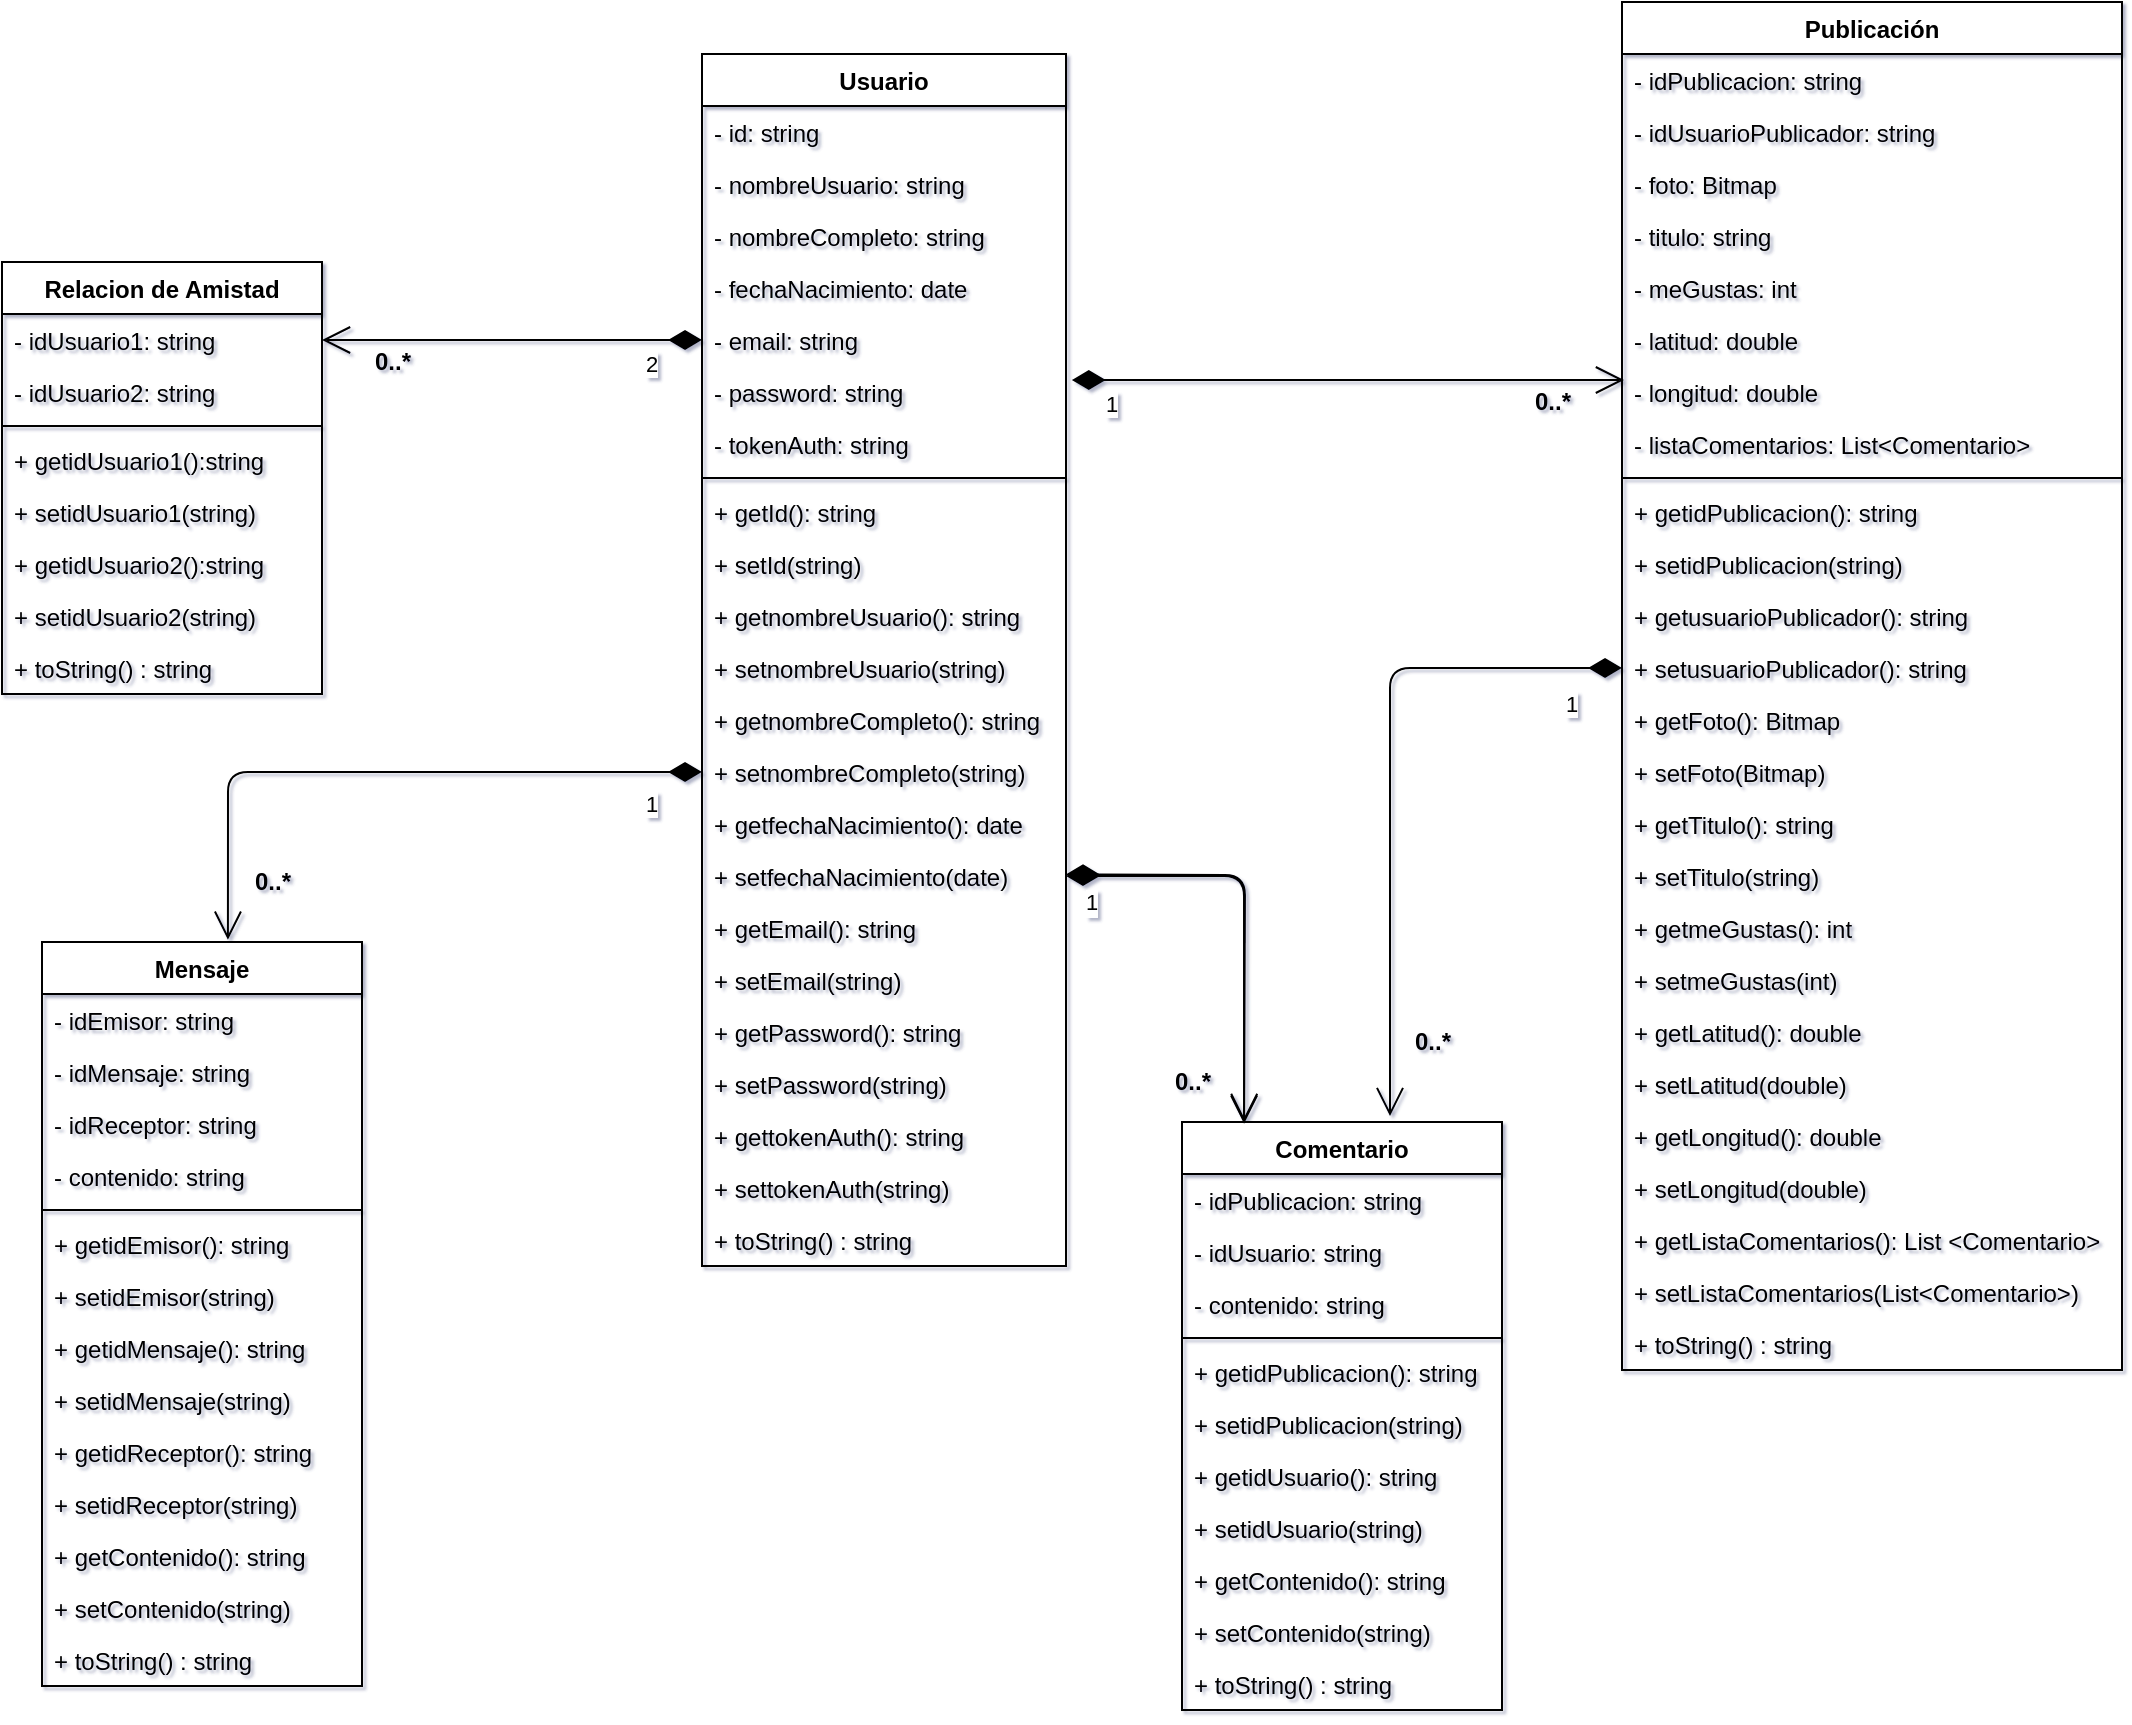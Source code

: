 <mxfile version="12.9.13" type="device"><diagram id="C5RBs43oDa-KdzZeNtuy" name="Page-1"><mxGraphModel dx="1086" dy="846" grid="0" gridSize="10" guides="1" tooltips="1" connect="1" arrows="1" fold="1" page="0" pageScale="1" pageWidth="827" pageHeight="1169" math="0" shadow="1"><root><mxCell id="WIyWlLk6GJQsqaUBKTNV-0"/><mxCell id="WIyWlLk6GJQsqaUBKTNV-1" parent="WIyWlLk6GJQsqaUBKTNV-0"/><mxCell id="tf_-PUfyWRVAul3p0Wug-18" value="Publicación" style="swimlane;fontStyle=1;align=center;verticalAlign=top;childLayout=stackLayout;horizontal=1;startSize=26;horizontalStack=0;resizeParent=1;resizeParentMax=0;resizeLast=0;collapsible=1;marginBottom=0;" parent="WIyWlLk6GJQsqaUBKTNV-1" vertex="1"><mxGeometry x="880" width="250" height="684" as="geometry"/></mxCell><mxCell id="tf_-PUfyWRVAul3p0Wug-19" value="- idPublicacion: string" style="text;strokeColor=none;fillColor=none;align=left;verticalAlign=top;spacingLeft=4;spacingRight=4;overflow=hidden;rotatable=0;points=[[0,0.5],[1,0.5]];portConstraint=eastwest;" parent="tf_-PUfyWRVAul3p0Wug-18" vertex="1"><mxGeometry y="26" width="250" height="26" as="geometry"/></mxCell><mxCell id="tf_-PUfyWRVAul3p0Wug-26" value="- idUsuarioPublicador: string" style="text;strokeColor=none;fillColor=none;align=left;verticalAlign=top;spacingLeft=4;spacingRight=4;overflow=hidden;rotatable=0;points=[[0,0.5],[1,0.5]];portConstraint=eastwest;" parent="tf_-PUfyWRVAul3p0Wug-18" vertex="1"><mxGeometry y="52" width="250" height="26" as="geometry"/></mxCell><mxCell id="tf_-PUfyWRVAul3p0Wug-22" value="- foto: Bitmap" style="text;strokeColor=none;fillColor=none;align=left;verticalAlign=top;spacingLeft=4;spacingRight=4;overflow=hidden;rotatable=0;points=[[0,0.5],[1,0.5]];portConstraint=eastwest;" parent="tf_-PUfyWRVAul3p0Wug-18" vertex="1"><mxGeometry y="78" width="250" height="26" as="geometry"/></mxCell><mxCell id="tf_-PUfyWRVAul3p0Wug-39" value="- titulo: string" style="text;strokeColor=none;fillColor=none;align=left;verticalAlign=top;spacingLeft=4;spacingRight=4;overflow=hidden;rotatable=0;points=[[0,0.5],[1,0.5]];portConstraint=eastwest;" parent="tf_-PUfyWRVAul3p0Wug-18" vertex="1"><mxGeometry y="104" width="250" height="26" as="geometry"/></mxCell><mxCell id="tf_-PUfyWRVAul3p0Wug-23" value="- meGustas: int" style="text;strokeColor=none;fillColor=none;align=left;verticalAlign=top;spacingLeft=4;spacingRight=4;overflow=hidden;rotatable=0;points=[[0,0.5],[1,0.5]];portConstraint=eastwest;" parent="tf_-PUfyWRVAul3p0Wug-18" vertex="1"><mxGeometry y="130" width="250" height="26" as="geometry"/></mxCell><mxCell id="tf_-PUfyWRVAul3p0Wug-24" value="- latitud: double" style="text;strokeColor=none;fillColor=none;align=left;verticalAlign=top;spacingLeft=4;spacingRight=4;overflow=hidden;rotatable=0;points=[[0,0.5],[1,0.5]];portConstraint=eastwest;" parent="tf_-PUfyWRVAul3p0Wug-18" vertex="1"><mxGeometry y="156" width="250" height="26" as="geometry"/></mxCell><mxCell id="tf_-PUfyWRVAul3p0Wug-25" value="- longitud: double" style="text;strokeColor=none;fillColor=none;align=left;verticalAlign=top;spacingLeft=4;spacingRight=4;overflow=hidden;rotatable=0;points=[[0,0.5],[1,0.5]];portConstraint=eastwest;" parent="tf_-PUfyWRVAul3p0Wug-18" vertex="1"><mxGeometry y="182" width="250" height="26" as="geometry"/></mxCell><mxCell id="tf_-PUfyWRVAul3p0Wug-42" value="- listaComentarios: List&lt;Comentario&gt;" style="text;strokeColor=none;fillColor=none;align=left;verticalAlign=top;spacingLeft=4;spacingRight=4;overflow=hidden;rotatable=0;points=[[0,0.5],[1,0.5]];portConstraint=eastwest;" parent="tf_-PUfyWRVAul3p0Wug-18" vertex="1"><mxGeometry y="208" width="250" height="26" as="geometry"/></mxCell><mxCell id="tf_-PUfyWRVAul3p0Wug-20" value="" style="line;strokeWidth=1;fillColor=none;align=left;verticalAlign=middle;spacingTop=-1;spacingLeft=3;spacingRight=3;rotatable=0;labelPosition=right;points=[];portConstraint=eastwest;" parent="tf_-PUfyWRVAul3p0Wug-18" vertex="1"><mxGeometry y="234" width="250" height="8" as="geometry"/></mxCell><mxCell id="tf_-PUfyWRVAul3p0Wug-21" value="+ getidPublicacion(): string" style="text;strokeColor=none;fillColor=none;align=left;verticalAlign=top;spacingLeft=4;spacingRight=4;overflow=hidden;rotatable=0;points=[[0,0.5],[1,0.5]];portConstraint=eastwest;" parent="tf_-PUfyWRVAul3p0Wug-18" vertex="1"><mxGeometry y="242" width="250" height="26" as="geometry"/></mxCell><mxCell id="tf_-PUfyWRVAul3p0Wug-81" value="+ setidPublicacion(string)" style="text;strokeColor=none;fillColor=none;align=left;verticalAlign=top;spacingLeft=4;spacingRight=4;overflow=hidden;rotatable=0;points=[[0,0.5],[1,0.5]];portConstraint=eastwest;" parent="tf_-PUfyWRVAul3p0Wug-18" vertex="1"><mxGeometry y="268" width="250" height="26" as="geometry"/></mxCell><mxCell id="tf_-PUfyWRVAul3p0Wug-82" value="+ getusuarioPublicador(): string" style="text;strokeColor=none;fillColor=none;align=left;verticalAlign=top;spacingLeft=4;spacingRight=4;overflow=hidden;rotatable=0;points=[[0,0.5],[1,0.5]];portConstraint=eastwest;" parent="tf_-PUfyWRVAul3p0Wug-18" vertex="1"><mxGeometry y="294" width="250" height="26" as="geometry"/></mxCell><mxCell id="tf_-PUfyWRVAul3p0Wug-83" value="+ setusuarioPublicador(): string" style="text;strokeColor=none;fillColor=none;align=left;verticalAlign=top;spacingLeft=4;spacingRight=4;overflow=hidden;rotatable=0;points=[[0,0.5],[1,0.5]];portConstraint=eastwest;" parent="tf_-PUfyWRVAul3p0Wug-18" vertex="1"><mxGeometry y="320" width="250" height="26" as="geometry"/></mxCell><mxCell id="tf_-PUfyWRVAul3p0Wug-84" value="+ getFoto(): Bitmap" style="text;strokeColor=none;fillColor=none;align=left;verticalAlign=top;spacingLeft=4;spacingRight=4;overflow=hidden;rotatable=0;points=[[0,0.5],[1,0.5]];portConstraint=eastwest;" parent="tf_-PUfyWRVAul3p0Wug-18" vertex="1"><mxGeometry y="346" width="250" height="26" as="geometry"/></mxCell><mxCell id="tf_-PUfyWRVAul3p0Wug-85" value="+ setFoto(Bitmap)" style="text;strokeColor=none;fillColor=none;align=left;verticalAlign=top;spacingLeft=4;spacingRight=4;overflow=hidden;rotatable=0;points=[[0,0.5],[1,0.5]];portConstraint=eastwest;" parent="tf_-PUfyWRVAul3p0Wug-18" vertex="1"><mxGeometry y="372" width="250" height="26" as="geometry"/></mxCell><mxCell id="tf_-PUfyWRVAul3p0Wug-86" value="+ getTitulo(): string" style="text;strokeColor=none;fillColor=none;align=left;verticalAlign=top;spacingLeft=4;spacingRight=4;overflow=hidden;rotatable=0;points=[[0,0.5],[1,0.5]];portConstraint=eastwest;" parent="tf_-PUfyWRVAul3p0Wug-18" vertex="1"><mxGeometry y="398" width="250" height="26" as="geometry"/></mxCell><mxCell id="tf_-PUfyWRVAul3p0Wug-87" value="+ setTitulo(string)" style="text;strokeColor=none;fillColor=none;align=left;verticalAlign=top;spacingLeft=4;spacingRight=4;overflow=hidden;rotatable=0;points=[[0,0.5],[1,0.5]];portConstraint=eastwest;" parent="tf_-PUfyWRVAul3p0Wug-18" vertex="1"><mxGeometry y="424" width="250" height="26" as="geometry"/></mxCell><mxCell id="tf_-PUfyWRVAul3p0Wug-88" value="+ getmeGustas(): int" style="text;strokeColor=none;fillColor=none;align=left;verticalAlign=top;spacingLeft=4;spacingRight=4;overflow=hidden;rotatable=0;points=[[0,0.5],[1,0.5]];portConstraint=eastwest;" parent="tf_-PUfyWRVAul3p0Wug-18" vertex="1"><mxGeometry y="450" width="250" height="26" as="geometry"/></mxCell><mxCell id="tf_-PUfyWRVAul3p0Wug-89" value="+ setmeGustas(int)" style="text;strokeColor=none;fillColor=none;align=left;verticalAlign=top;spacingLeft=4;spacingRight=4;overflow=hidden;rotatable=0;points=[[0,0.5],[1,0.5]];portConstraint=eastwest;" parent="tf_-PUfyWRVAul3p0Wug-18" vertex="1"><mxGeometry y="476" width="250" height="26" as="geometry"/></mxCell><mxCell id="tf_-PUfyWRVAul3p0Wug-90" value="+ getLatitud(): double" style="text;strokeColor=none;fillColor=none;align=left;verticalAlign=top;spacingLeft=4;spacingRight=4;overflow=hidden;rotatable=0;points=[[0,0.5],[1,0.5]];portConstraint=eastwest;" parent="tf_-PUfyWRVAul3p0Wug-18" vertex="1"><mxGeometry y="502" width="250" height="26" as="geometry"/></mxCell><mxCell id="tf_-PUfyWRVAul3p0Wug-91" value="+ setLatitud(double)" style="text;strokeColor=none;fillColor=none;align=left;verticalAlign=top;spacingLeft=4;spacingRight=4;overflow=hidden;rotatable=0;points=[[0,0.5],[1,0.5]];portConstraint=eastwest;" parent="tf_-PUfyWRVAul3p0Wug-18" vertex="1"><mxGeometry y="528" width="250" height="26" as="geometry"/></mxCell><mxCell id="tf_-PUfyWRVAul3p0Wug-92" value="+ getLongitud(): double" style="text;strokeColor=none;fillColor=none;align=left;verticalAlign=top;spacingLeft=4;spacingRight=4;overflow=hidden;rotatable=0;points=[[0,0.5],[1,0.5]];portConstraint=eastwest;" parent="tf_-PUfyWRVAul3p0Wug-18" vertex="1"><mxGeometry y="554" width="250" height="26" as="geometry"/></mxCell><mxCell id="tf_-PUfyWRVAul3p0Wug-93" value="+ setLongitud(double)" style="text;strokeColor=none;fillColor=none;align=left;verticalAlign=top;spacingLeft=4;spacingRight=4;overflow=hidden;rotatable=0;points=[[0,0.5],[1,0.5]];portConstraint=eastwest;" parent="tf_-PUfyWRVAul3p0Wug-18" vertex="1"><mxGeometry y="580" width="250" height="26" as="geometry"/></mxCell><mxCell id="tf_-PUfyWRVAul3p0Wug-94" value="+ getListaComentarios(): List &lt;Comentario&gt;" style="text;strokeColor=none;fillColor=none;align=left;verticalAlign=top;spacingLeft=4;spacingRight=4;overflow=hidden;rotatable=0;points=[[0,0.5],[1,0.5]];portConstraint=eastwest;" parent="tf_-PUfyWRVAul3p0Wug-18" vertex="1"><mxGeometry y="606" width="250" height="26" as="geometry"/></mxCell><mxCell id="tf_-PUfyWRVAul3p0Wug-100" value="+ setListaComentarios(List&lt;Comentario&gt;)" style="text;strokeColor=none;fillColor=none;align=left;verticalAlign=top;spacingLeft=4;spacingRight=4;overflow=hidden;rotatable=0;points=[[0,0.5],[1,0.5]];portConstraint=eastwest;" parent="tf_-PUfyWRVAul3p0Wug-18" vertex="1"><mxGeometry y="632" width="250" height="26" as="geometry"/></mxCell><mxCell id="tf_-PUfyWRVAul3p0Wug-101" value="+ toString() : string" style="text;strokeColor=none;fillColor=none;align=left;verticalAlign=top;spacingLeft=4;spacingRight=4;overflow=hidden;rotatable=0;points=[[0,0.5],[1,0.5]];portConstraint=eastwest;" parent="tf_-PUfyWRVAul3p0Wug-18" vertex="1"><mxGeometry y="658" width="250" height="26" as="geometry"/></mxCell><mxCell id="tf_-PUfyWRVAul3p0Wug-8" value="Usuario" style="swimlane;fontStyle=1;align=center;verticalAlign=top;childLayout=stackLayout;horizontal=1;startSize=26;horizontalStack=0;resizeParent=1;resizeParentMax=0;resizeLast=0;collapsible=1;marginBottom=0;" parent="WIyWlLk6GJQsqaUBKTNV-1" vertex="1"><mxGeometry x="420" y="26" width="182" height="606" as="geometry"/></mxCell><mxCell id="tf_-PUfyWRVAul3p0Wug-9" value="- id: string&#10;" style="text;strokeColor=none;fillColor=none;align=left;verticalAlign=top;spacingLeft=4;spacingRight=4;overflow=hidden;rotatable=0;points=[[0,0.5],[1,0.5]];portConstraint=eastwest;" parent="tf_-PUfyWRVAul3p0Wug-8" vertex="1"><mxGeometry y="26" width="182" height="26" as="geometry"/></mxCell><mxCell id="tf_-PUfyWRVAul3p0Wug-12" value="- nombreUsuario: string" style="text;strokeColor=none;fillColor=none;align=left;verticalAlign=top;spacingLeft=4;spacingRight=4;overflow=hidden;rotatable=0;points=[[0,0.5],[1,0.5]];portConstraint=eastwest;" parent="tf_-PUfyWRVAul3p0Wug-8" vertex="1"><mxGeometry y="52" width="182" height="26" as="geometry"/></mxCell><mxCell id="tf_-PUfyWRVAul3p0Wug-13" value="- nombreCompleto: string" style="text;strokeColor=none;fillColor=none;align=left;verticalAlign=top;spacingLeft=4;spacingRight=4;overflow=hidden;rotatable=0;points=[[0,0.5],[1,0.5]];portConstraint=eastwest;" parent="tf_-PUfyWRVAul3p0Wug-8" vertex="1"><mxGeometry y="78" width="182" height="26" as="geometry"/></mxCell><mxCell id="tf_-PUfyWRVAul3p0Wug-14" value="- fechaNacimiento: date" style="text;strokeColor=none;fillColor=none;align=left;verticalAlign=top;spacingLeft=4;spacingRight=4;overflow=hidden;rotatable=0;points=[[0,0.5],[1,0.5]];portConstraint=eastwest;" parent="tf_-PUfyWRVAul3p0Wug-8" vertex="1"><mxGeometry y="104" width="182" height="26" as="geometry"/></mxCell><mxCell id="tf_-PUfyWRVAul3p0Wug-15" value="- email: string" style="text;strokeColor=none;fillColor=none;align=left;verticalAlign=top;spacingLeft=4;spacingRight=4;overflow=hidden;rotatable=0;points=[[0,0.5],[1,0.5]];portConstraint=eastwest;" parent="tf_-PUfyWRVAul3p0Wug-8" vertex="1"><mxGeometry y="130" width="182" height="26" as="geometry"/></mxCell><mxCell id="tf_-PUfyWRVAul3p0Wug-16" value="- password: string" style="text;strokeColor=none;fillColor=none;align=left;verticalAlign=top;spacingLeft=4;spacingRight=4;overflow=hidden;rotatable=0;points=[[0,0.5],[1,0.5]];portConstraint=eastwest;" parent="tf_-PUfyWRVAul3p0Wug-8" vertex="1"><mxGeometry y="156" width="182" height="26" as="geometry"/></mxCell><mxCell id="tf_-PUfyWRVAul3p0Wug-17" value="- tokenAuth: string" style="text;strokeColor=none;fillColor=none;align=left;verticalAlign=top;spacingLeft=4;spacingRight=4;overflow=hidden;rotatable=0;points=[[0,0.5],[1,0.5]];portConstraint=eastwest;" parent="tf_-PUfyWRVAul3p0Wug-8" vertex="1"><mxGeometry y="182" width="182" height="26" as="geometry"/></mxCell><mxCell id="tf_-PUfyWRVAul3p0Wug-10" value="" style="line;strokeWidth=1;fillColor=none;align=left;verticalAlign=middle;spacingTop=-1;spacingLeft=3;spacingRight=3;rotatable=0;labelPosition=right;points=[];portConstraint=eastwest;" parent="tf_-PUfyWRVAul3p0Wug-8" vertex="1"><mxGeometry y="208" width="182" height="8" as="geometry"/></mxCell><mxCell id="tf_-PUfyWRVAul3p0Wug-11" value="+ getId(): string" style="text;strokeColor=none;fillColor=none;align=left;verticalAlign=top;spacingLeft=4;spacingRight=4;overflow=hidden;rotatable=0;points=[[0,0.5],[1,0.5]];portConstraint=eastwest;" parent="tf_-PUfyWRVAul3p0Wug-8" vertex="1"><mxGeometry y="216" width="182" height="26" as="geometry"/></mxCell><mxCell id="tf_-PUfyWRVAul3p0Wug-66" value="+ setId(string)" style="text;strokeColor=none;fillColor=none;align=left;verticalAlign=top;spacingLeft=4;spacingRight=4;overflow=hidden;rotatable=0;points=[[0,0.5],[1,0.5]];portConstraint=eastwest;" parent="tf_-PUfyWRVAul3p0Wug-8" vertex="1"><mxGeometry y="242" width="182" height="26" as="geometry"/></mxCell><mxCell id="tf_-PUfyWRVAul3p0Wug-67" value="+ getnombreUsuario(): string" style="text;strokeColor=none;fillColor=none;align=left;verticalAlign=top;spacingLeft=4;spacingRight=4;overflow=hidden;rotatable=0;points=[[0,0.5],[1,0.5]];portConstraint=eastwest;" parent="tf_-PUfyWRVAul3p0Wug-8" vertex="1"><mxGeometry y="268" width="182" height="26" as="geometry"/></mxCell><mxCell id="tf_-PUfyWRVAul3p0Wug-68" value="+ setnombreUsuario(string)" style="text;strokeColor=none;fillColor=none;align=left;verticalAlign=top;spacingLeft=4;spacingRight=4;overflow=hidden;rotatable=0;points=[[0,0.5],[1,0.5]];portConstraint=eastwest;" parent="tf_-PUfyWRVAul3p0Wug-8" vertex="1"><mxGeometry y="294" width="182" height="26" as="geometry"/></mxCell><mxCell id="tf_-PUfyWRVAul3p0Wug-69" value="+ getnombreCompleto(): string" style="text;strokeColor=none;fillColor=none;align=left;verticalAlign=top;spacingLeft=4;spacingRight=4;overflow=hidden;rotatable=0;points=[[0,0.5],[1,0.5]];portConstraint=eastwest;" parent="tf_-PUfyWRVAul3p0Wug-8" vertex="1"><mxGeometry y="320" width="182" height="26" as="geometry"/></mxCell><mxCell id="tf_-PUfyWRVAul3p0Wug-70" value="+ setnombreCompleto(string)" style="text;strokeColor=none;fillColor=none;align=left;verticalAlign=top;spacingLeft=4;spacingRight=4;overflow=hidden;rotatable=0;points=[[0,0.5],[1,0.5]];portConstraint=eastwest;" parent="tf_-PUfyWRVAul3p0Wug-8" vertex="1"><mxGeometry y="346" width="182" height="26" as="geometry"/></mxCell><mxCell id="tf_-PUfyWRVAul3p0Wug-71" value="+ getfechaNacimiento(): date" style="text;strokeColor=none;fillColor=none;align=left;verticalAlign=top;spacingLeft=4;spacingRight=4;overflow=hidden;rotatable=0;points=[[0,0.5],[1,0.5]];portConstraint=eastwest;" parent="tf_-PUfyWRVAul3p0Wug-8" vertex="1"><mxGeometry y="372" width="182" height="26" as="geometry"/></mxCell><mxCell id="tf_-PUfyWRVAul3p0Wug-72" value="+ setfechaNacimiento(date)" style="text;strokeColor=none;fillColor=none;align=left;verticalAlign=top;spacingLeft=4;spacingRight=4;overflow=hidden;rotatable=0;points=[[0,0.5],[1,0.5]];portConstraint=eastwest;" parent="tf_-PUfyWRVAul3p0Wug-8" vertex="1"><mxGeometry y="398" width="182" height="26" as="geometry"/></mxCell><mxCell id="tf_-PUfyWRVAul3p0Wug-73" value="+ getEmail(): string" style="text;strokeColor=none;fillColor=none;align=left;verticalAlign=top;spacingLeft=4;spacingRight=4;overflow=hidden;rotatable=0;points=[[0,0.5],[1,0.5]];portConstraint=eastwest;" parent="tf_-PUfyWRVAul3p0Wug-8" vertex="1"><mxGeometry y="424" width="182" height="26" as="geometry"/></mxCell><mxCell id="tf_-PUfyWRVAul3p0Wug-74" value="+ setEmail(string)" style="text;strokeColor=none;fillColor=none;align=left;verticalAlign=top;spacingLeft=4;spacingRight=4;overflow=hidden;rotatable=0;points=[[0,0.5],[1,0.5]];portConstraint=eastwest;" parent="tf_-PUfyWRVAul3p0Wug-8" vertex="1"><mxGeometry y="450" width="182" height="26" as="geometry"/></mxCell><mxCell id="tf_-PUfyWRVAul3p0Wug-76" value="+ getPassword(): string" style="text;strokeColor=none;fillColor=none;align=left;verticalAlign=top;spacingLeft=4;spacingRight=4;overflow=hidden;rotatable=0;points=[[0,0.5],[1,0.5]];portConstraint=eastwest;" parent="tf_-PUfyWRVAul3p0Wug-8" vertex="1"><mxGeometry y="476" width="182" height="26" as="geometry"/></mxCell><mxCell id="tf_-PUfyWRVAul3p0Wug-77" value="+ setPassword(string)" style="text;strokeColor=none;fillColor=none;align=left;verticalAlign=top;spacingLeft=4;spacingRight=4;overflow=hidden;rotatable=0;points=[[0,0.5],[1,0.5]];portConstraint=eastwest;" parent="tf_-PUfyWRVAul3p0Wug-8" vertex="1"><mxGeometry y="502" width="182" height="26" as="geometry"/></mxCell><mxCell id="tf_-PUfyWRVAul3p0Wug-78" value="+ gettokenAuth(): string" style="text;strokeColor=none;fillColor=none;align=left;verticalAlign=top;spacingLeft=4;spacingRight=4;overflow=hidden;rotatable=0;points=[[0,0.5],[1,0.5]];portConstraint=eastwest;" parent="tf_-PUfyWRVAul3p0Wug-8" vertex="1"><mxGeometry y="528" width="182" height="26" as="geometry"/></mxCell><mxCell id="tf_-PUfyWRVAul3p0Wug-79" value="+ settokenAuth(string)&#10;" style="text;strokeColor=none;fillColor=none;align=left;verticalAlign=top;spacingLeft=4;spacingRight=4;overflow=hidden;rotatable=0;points=[[0,0.5],[1,0.5]];portConstraint=eastwest;" parent="tf_-PUfyWRVAul3p0Wug-8" vertex="1"><mxGeometry y="554" width="182" height="26" as="geometry"/></mxCell><mxCell id="tf_-PUfyWRVAul3p0Wug-80" value="+ toString() : string" style="text;strokeColor=none;fillColor=none;align=left;verticalAlign=top;spacingLeft=4;spacingRight=4;overflow=hidden;rotatable=0;points=[[0,0.5],[1,0.5]];portConstraint=eastwest;" parent="tf_-PUfyWRVAul3p0Wug-8" vertex="1"><mxGeometry y="580" width="182" height="26" as="geometry"/></mxCell><mxCell id="tf_-PUfyWRVAul3p0Wug-35" value="Comentario" style="swimlane;fontStyle=1;align=center;verticalAlign=top;childLayout=stackLayout;horizontal=1;startSize=26;horizontalStack=0;resizeParent=1;resizeParentMax=0;resizeLast=0;collapsible=1;marginBottom=0;" parent="WIyWlLk6GJQsqaUBKTNV-1" vertex="1"><mxGeometry x="660" y="560" width="160" height="294" as="geometry"/></mxCell><mxCell id="tf_-PUfyWRVAul3p0Wug-36" value="- idPublicacion: string" style="text;strokeColor=none;fillColor=none;align=left;verticalAlign=top;spacingLeft=4;spacingRight=4;overflow=hidden;rotatable=0;points=[[0,0.5],[1,0.5]];portConstraint=eastwest;" parent="tf_-PUfyWRVAul3p0Wug-35" vertex="1"><mxGeometry y="26" width="160" height="26" as="geometry"/></mxCell><mxCell id="tf_-PUfyWRVAul3p0Wug-44" value="- idUsuario: string" style="text;strokeColor=none;fillColor=none;align=left;verticalAlign=top;spacingLeft=4;spacingRight=4;overflow=hidden;rotatable=0;points=[[0,0.5],[1,0.5]];portConstraint=eastwest;" parent="tf_-PUfyWRVAul3p0Wug-35" vertex="1"><mxGeometry y="52" width="160" height="26" as="geometry"/></mxCell><mxCell id="tf_-PUfyWRVAul3p0Wug-45" value="- contenido: string" style="text;strokeColor=none;fillColor=none;align=left;verticalAlign=top;spacingLeft=4;spacingRight=4;overflow=hidden;rotatable=0;points=[[0,0.5],[1,0.5]];portConstraint=eastwest;" parent="tf_-PUfyWRVAul3p0Wug-35" vertex="1"><mxGeometry y="78" width="160" height="26" as="geometry"/></mxCell><mxCell id="tf_-PUfyWRVAul3p0Wug-37" value="" style="line;strokeWidth=1;fillColor=none;align=left;verticalAlign=middle;spacingTop=-1;spacingLeft=3;spacingRight=3;rotatable=0;labelPosition=right;points=[];portConstraint=eastwest;" parent="tf_-PUfyWRVAul3p0Wug-35" vertex="1"><mxGeometry y="104" width="160" height="8" as="geometry"/></mxCell><mxCell id="tf_-PUfyWRVAul3p0Wug-38" value="+ getidPublicacion(): string" style="text;strokeColor=none;fillColor=none;align=left;verticalAlign=top;spacingLeft=4;spacingRight=4;overflow=hidden;rotatable=0;points=[[0,0.5],[1,0.5]];portConstraint=eastwest;" parent="tf_-PUfyWRVAul3p0Wug-35" vertex="1"><mxGeometry y="112" width="160" height="26" as="geometry"/></mxCell><mxCell id="tf_-PUfyWRVAul3p0Wug-95" value="+ setidPublicacion(string)" style="text;strokeColor=none;fillColor=none;align=left;verticalAlign=top;spacingLeft=4;spacingRight=4;overflow=hidden;rotatable=0;points=[[0,0.5],[1,0.5]];portConstraint=eastwest;" parent="tf_-PUfyWRVAul3p0Wug-35" vertex="1"><mxGeometry y="138" width="160" height="26" as="geometry"/></mxCell><mxCell id="tf_-PUfyWRVAul3p0Wug-96" value="+ getidUsuario(): string" style="text;strokeColor=none;fillColor=none;align=left;verticalAlign=top;spacingLeft=4;spacingRight=4;overflow=hidden;rotatable=0;points=[[0,0.5],[1,0.5]];portConstraint=eastwest;" parent="tf_-PUfyWRVAul3p0Wug-35" vertex="1"><mxGeometry y="164" width="160" height="26" as="geometry"/></mxCell><mxCell id="tf_-PUfyWRVAul3p0Wug-97" value="+ setidUsuario(string)" style="text;strokeColor=none;fillColor=none;align=left;verticalAlign=top;spacingLeft=4;spacingRight=4;overflow=hidden;rotatable=0;points=[[0,0.5],[1,0.5]];portConstraint=eastwest;" parent="tf_-PUfyWRVAul3p0Wug-35" vertex="1"><mxGeometry y="190" width="160" height="26" as="geometry"/></mxCell><mxCell id="tf_-PUfyWRVAul3p0Wug-98" value="+ getContenido(): string" style="text;strokeColor=none;fillColor=none;align=left;verticalAlign=top;spacingLeft=4;spacingRight=4;overflow=hidden;rotatable=0;points=[[0,0.5],[1,0.5]];portConstraint=eastwest;" parent="tf_-PUfyWRVAul3p0Wug-35" vertex="1"><mxGeometry y="216" width="160" height="26" as="geometry"/></mxCell><mxCell id="tf_-PUfyWRVAul3p0Wug-99" value="+ setContenido(string)" style="text;strokeColor=none;fillColor=none;align=left;verticalAlign=top;spacingLeft=4;spacingRight=4;overflow=hidden;rotatable=0;points=[[0,0.5],[1,0.5]];portConstraint=eastwest;" parent="tf_-PUfyWRVAul3p0Wug-35" vertex="1"><mxGeometry y="242" width="160" height="26" as="geometry"/></mxCell><mxCell id="tf_-PUfyWRVAul3p0Wug-102" value="+ toString() : string" style="text;strokeColor=none;fillColor=none;align=left;verticalAlign=top;spacingLeft=4;spacingRight=4;overflow=hidden;rotatable=0;points=[[0,0.5],[1,0.5]];portConstraint=eastwest;" parent="tf_-PUfyWRVAul3p0Wug-35" vertex="1"><mxGeometry y="268" width="160" height="26" as="geometry"/></mxCell><mxCell id="tf_-PUfyWRVAul3p0Wug-31" value="Relacion de Amistad" style="swimlane;fontStyle=1;align=center;verticalAlign=top;childLayout=stackLayout;horizontal=1;startSize=26;horizontalStack=0;resizeParent=1;resizeParentMax=0;resizeLast=0;collapsible=1;marginBottom=0;" parent="WIyWlLk6GJQsqaUBKTNV-1" vertex="1"><mxGeometry x="70" y="130" width="160" height="216" as="geometry"/></mxCell><mxCell id="tf_-PUfyWRVAul3p0Wug-32" value="- idUsuario1: string&#10;" style="text;strokeColor=none;fillColor=none;align=left;verticalAlign=top;spacingLeft=4;spacingRight=4;overflow=hidden;rotatable=0;points=[[0,0.5],[1,0.5]];portConstraint=eastwest;" parent="tf_-PUfyWRVAul3p0Wug-31" vertex="1"><mxGeometry y="26" width="160" height="26" as="geometry"/></mxCell><mxCell id="tf_-PUfyWRVAul3p0Wug-43" value="- idUsuario2: string&#10;" style="text;strokeColor=none;fillColor=none;align=left;verticalAlign=top;spacingLeft=4;spacingRight=4;overflow=hidden;rotatable=0;points=[[0,0.5],[1,0.5]];portConstraint=eastwest;" parent="tf_-PUfyWRVAul3p0Wug-31" vertex="1"><mxGeometry y="52" width="160" height="26" as="geometry"/></mxCell><mxCell id="tf_-PUfyWRVAul3p0Wug-33" value="" style="line;strokeWidth=1;fillColor=none;align=left;verticalAlign=middle;spacingTop=-1;spacingLeft=3;spacingRight=3;rotatable=0;labelPosition=right;points=[];portConstraint=eastwest;" parent="tf_-PUfyWRVAul3p0Wug-31" vertex="1"><mxGeometry y="78" width="160" height="8" as="geometry"/></mxCell><mxCell id="tf_-PUfyWRVAul3p0Wug-34" value="+ getidUsuario1():string&#10;" style="text;strokeColor=none;fillColor=none;align=left;verticalAlign=top;spacingLeft=4;spacingRight=4;overflow=hidden;rotatable=0;points=[[0,0.5],[1,0.5]];portConstraint=eastwest;" parent="tf_-PUfyWRVAul3p0Wug-31" vertex="1"><mxGeometry y="86" width="160" height="26" as="geometry"/></mxCell><mxCell id="tf_-PUfyWRVAul3p0Wug-103" value="+ setidUsuario1(string)" style="text;strokeColor=none;fillColor=none;align=left;verticalAlign=top;spacingLeft=4;spacingRight=4;overflow=hidden;rotatable=0;points=[[0,0.5],[1,0.5]];portConstraint=eastwest;" parent="tf_-PUfyWRVAul3p0Wug-31" vertex="1"><mxGeometry y="112" width="160" height="26" as="geometry"/></mxCell><mxCell id="tf_-PUfyWRVAul3p0Wug-104" value="+ getidUsuario2():string&#10;" style="text;strokeColor=none;fillColor=none;align=left;verticalAlign=top;spacingLeft=4;spacingRight=4;overflow=hidden;rotatable=0;points=[[0,0.5],[1,0.5]];portConstraint=eastwest;" parent="tf_-PUfyWRVAul3p0Wug-31" vertex="1"><mxGeometry y="138" width="160" height="26" as="geometry"/></mxCell><mxCell id="tf_-PUfyWRVAul3p0Wug-105" value="+ setidUsuario2(string)" style="text;strokeColor=none;fillColor=none;align=left;verticalAlign=top;spacingLeft=4;spacingRight=4;overflow=hidden;rotatable=0;points=[[0,0.5],[1,0.5]];portConstraint=eastwest;" parent="tf_-PUfyWRVAul3p0Wug-31" vertex="1"><mxGeometry y="164" width="160" height="26" as="geometry"/></mxCell><mxCell id="tf_-PUfyWRVAul3p0Wug-106" value="+ toString() : string" style="text;strokeColor=none;fillColor=none;align=left;verticalAlign=top;spacingLeft=4;spacingRight=4;overflow=hidden;rotatable=0;points=[[0,0.5],[1,0.5]];portConstraint=eastwest;" parent="tf_-PUfyWRVAul3p0Wug-31" vertex="1"><mxGeometry y="190" width="160" height="26" as="geometry"/></mxCell><mxCell id="tf_-PUfyWRVAul3p0Wug-27" value="Mensaje" style="swimlane;fontStyle=1;align=center;verticalAlign=top;childLayout=stackLayout;horizontal=1;startSize=26;horizontalStack=0;resizeParent=1;resizeParentMax=0;resizeLast=0;collapsible=1;marginBottom=0;" parent="WIyWlLk6GJQsqaUBKTNV-1" vertex="1"><mxGeometry x="90" y="470" width="160" height="372" as="geometry"/></mxCell><mxCell id="tf_-PUfyWRVAul3p0Wug-40" value="- idEmisor: string" style="text;strokeColor=none;fillColor=none;align=left;verticalAlign=top;spacingLeft=4;spacingRight=4;overflow=hidden;rotatable=0;points=[[0,0.5],[1,0.5]];portConstraint=eastwest;" parent="tf_-PUfyWRVAul3p0Wug-27" vertex="1"><mxGeometry y="26" width="160" height="26" as="geometry"/></mxCell><mxCell id="tf_-PUfyWRVAul3p0Wug-28" value="- idMensaje: string" style="text;strokeColor=none;fillColor=none;align=left;verticalAlign=top;spacingLeft=4;spacingRight=4;overflow=hidden;rotatable=0;points=[[0,0.5],[1,0.5]];portConstraint=eastwest;" parent="tf_-PUfyWRVAul3p0Wug-27" vertex="1"><mxGeometry y="52" width="160" height="26" as="geometry"/></mxCell><mxCell id="tf_-PUfyWRVAul3p0Wug-41" value="- idReceptor: string" style="text;strokeColor=none;fillColor=none;align=left;verticalAlign=top;spacingLeft=4;spacingRight=4;overflow=hidden;rotatable=0;points=[[0,0.5],[1,0.5]];portConstraint=eastwest;" parent="tf_-PUfyWRVAul3p0Wug-27" vertex="1"><mxGeometry y="78" width="160" height="26" as="geometry"/></mxCell><mxCell id="tf_-PUfyWRVAul3p0Wug-52" value="- contenido: string" style="text;strokeColor=none;fillColor=none;align=left;verticalAlign=top;spacingLeft=4;spacingRight=4;overflow=hidden;rotatable=0;points=[[0,0.5],[1,0.5]];portConstraint=eastwest;" parent="tf_-PUfyWRVAul3p0Wug-27" vertex="1"><mxGeometry y="104" width="160" height="26" as="geometry"/></mxCell><mxCell id="tf_-PUfyWRVAul3p0Wug-29" value="" style="line;strokeWidth=1;fillColor=none;align=left;verticalAlign=middle;spacingTop=-1;spacingLeft=3;spacingRight=3;rotatable=0;labelPosition=right;points=[];portConstraint=eastwest;" parent="tf_-PUfyWRVAul3p0Wug-27" vertex="1"><mxGeometry y="130" width="160" height="8" as="geometry"/></mxCell><mxCell id="tf_-PUfyWRVAul3p0Wug-30" value="+ getidEmisor(): string" style="text;strokeColor=none;fillColor=none;align=left;verticalAlign=top;spacingLeft=4;spacingRight=4;overflow=hidden;rotatable=0;points=[[0,0.5],[1,0.5]];portConstraint=eastwest;" parent="tf_-PUfyWRVAul3p0Wug-27" vertex="1"><mxGeometry y="138" width="160" height="26" as="geometry"/></mxCell><mxCell id="tf_-PUfyWRVAul3p0Wug-107" value="+ setidEmisor(string)" style="text;strokeColor=none;fillColor=none;align=left;verticalAlign=top;spacingLeft=4;spacingRight=4;overflow=hidden;rotatable=0;points=[[0,0.5],[1,0.5]];portConstraint=eastwest;" parent="tf_-PUfyWRVAul3p0Wug-27" vertex="1"><mxGeometry y="164" width="160" height="26" as="geometry"/></mxCell><mxCell id="tf_-PUfyWRVAul3p0Wug-108" value="+ getidMensaje(): string" style="text;strokeColor=none;fillColor=none;align=left;verticalAlign=top;spacingLeft=4;spacingRight=4;overflow=hidden;rotatable=0;points=[[0,0.5],[1,0.5]];portConstraint=eastwest;" parent="tf_-PUfyWRVAul3p0Wug-27" vertex="1"><mxGeometry y="190" width="160" height="26" as="geometry"/></mxCell><mxCell id="tf_-PUfyWRVAul3p0Wug-109" value="+ setidMensaje(string)" style="text;strokeColor=none;fillColor=none;align=left;verticalAlign=top;spacingLeft=4;spacingRight=4;overflow=hidden;rotatable=0;points=[[0,0.5],[1,0.5]];portConstraint=eastwest;" parent="tf_-PUfyWRVAul3p0Wug-27" vertex="1"><mxGeometry y="216" width="160" height="26" as="geometry"/></mxCell><mxCell id="tf_-PUfyWRVAul3p0Wug-110" value="+ getidReceptor(): string" style="text;strokeColor=none;fillColor=none;align=left;verticalAlign=top;spacingLeft=4;spacingRight=4;overflow=hidden;rotatable=0;points=[[0,0.5],[1,0.5]];portConstraint=eastwest;" parent="tf_-PUfyWRVAul3p0Wug-27" vertex="1"><mxGeometry y="242" width="160" height="26" as="geometry"/></mxCell><mxCell id="tf_-PUfyWRVAul3p0Wug-111" value="+ setidReceptor(string)" style="text;strokeColor=none;fillColor=none;align=left;verticalAlign=top;spacingLeft=4;spacingRight=4;overflow=hidden;rotatable=0;points=[[0,0.5],[1,0.5]];portConstraint=eastwest;" parent="tf_-PUfyWRVAul3p0Wug-27" vertex="1"><mxGeometry y="268" width="160" height="26" as="geometry"/></mxCell><mxCell id="tf_-PUfyWRVAul3p0Wug-112" value="+ getContenido(): string" style="text;strokeColor=none;fillColor=none;align=left;verticalAlign=top;spacingLeft=4;spacingRight=4;overflow=hidden;rotatable=0;points=[[0,0.5],[1,0.5]];portConstraint=eastwest;" parent="tf_-PUfyWRVAul3p0Wug-27" vertex="1"><mxGeometry y="294" width="160" height="26" as="geometry"/></mxCell><mxCell id="tf_-PUfyWRVAul3p0Wug-113" value="+ setContenido(string)" style="text;strokeColor=none;fillColor=none;align=left;verticalAlign=top;spacingLeft=4;spacingRight=4;overflow=hidden;rotatable=0;points=[[0,0.5],[1,0.5]];portConstraint=eastwest;" parent="tf_-PUfyWRVAul3p0Wug-27" vertex="1"><mxGeometry y="320" width="160" height="26" as="geometry"/></mxCell><mxCell id="tf_-PUfyWRVAul3p0Wug-114" value="+ toString() : string" style="text;strokeColor=none;fillColor=none;align=left;verticalAlign=top;spacingLeft=4;spacingRight=4;overflow=hidden;rotatable=0;points=[[0,0.5],[1,0.5]];portConstraint=eastwest;" parent="tf_-PUfyWRVAul3p0Wug-27" vertex="1"><mxGeometry y="346" width="160" height="26" as="geometry"/></mxCell><mxCell id="tf_-PUfyWRVAul3p0Wug-115" value="1" style="endArrow=open;html=1;endSize=12;startArrow=diamondThin;startSize=14;startFill=1;edgeStyle=orthogonalEdgeStyle;align=left;verticalAlign=bottom;exitX=1.016;exitY=0.269;exitDx=0;exitDy=0;exitPerimeter=0;entryX=0.004;entryY=0.269;entryDx=0;entryDy=0;entryPerimeter=0;" parent="WIyWlLk6GJQsqaUBKTNV-1" source="tf_-PUfyWRVAul3p0Wug-16" target="tf_-PUfyWRVAul3p0Wug-25" edge="1"><mxGeometry x="-0.891" y="-21" relative="1" as="geometry"><mxPoint x="630" y="190" as="sourcePoint"/><mxPoint x="790" y="190" as="targetPoint"/><mxPoint as="offset"/></mxGeometry></mxCell><mxCell id="tf_-PUfyWRVAul3p0Wug-116" value="0..*" style="text;html=1;resizable=0;autosize=1;align=center;verticalAlign=middle;points=[];fillColor=none;strokeColor=none;rounded=0;fontStyle=1" parent="WIyWlLk6GJQsqaUBKTNV-1" vertex="1"><mxGeometry x="830" y="190" width="30" height="20" as="geometry"/></mxCell><mxCell id="tf_-PUfyWRVAul3p0Wug-118" value="1" style="endArrow=open;html=1;endSize=12;startArrow=diamondThin;startSize=14;startFill=1;edgeStyle=orthogonalEdgeStyle;align=left;verticalAlign=bottom;exitX=1;exitY=0.5;exitDx=0;exitDy=0;entryX=0.194;entryY=0.003;entryDx=0;entryDy=0;entryPerimeter=0;" parent="WIyWlLk6GJQsqaUBKTNV-1" source="tf_-PUfyWRVAul3p0Wug-72" target="tf_-PUfyWRVAul3p0Wug-35" edge="1"><mxGeometry x="0.052" y="-81" relative="1" as="geometry"><mxPoint x="610" y="440" as="sourcePoint"/><mxPoint x="750" y="440" as="targetPoint"/><mxPoint as="offset"/></mxGeometry></mxCell><mxCell id="tf_-PUfyWRVAul3p0Wug-119" value="0..*" style="text;html=1;resizable=0;autosize=1;align=center;verticalAlign=middle;points=[];fillColor=none;strokeColor=none;rounded=0;fontStyle=1" parent="WIyWlLk6GJQsqaUBKTNV-1" vertex="1"><mxGeometry x="650" y="530" width="30" height="20" as="geometry"/></mxCell><mxCell id="tf_-PUfyWRVAul3p0Wug-120" value="1" style="endArrow=open;html=1;endSize=12;startArrow=diamondThin;startSize=14;startFill=1;edgeStyle=orthogonalEdgeStyle;align=left;verticalAlign=bottom;exitX=0;exitY=0.5;exitDx=0;exitDy=0;entryX=0.65;entryY=-0.01;entryDx=0;entryDy=0;entryPerimeter=0;" parent="WIyWlLk6GJQsqaUBKTNV-1" source="tf_-PUfyWRVAul3p0Wug-83" target="tf_-PUfyWRVAul3p0Wug-35" edge="1"><mxGeometry x="-0.159" y="86" relative="1" as="geometry"><mxPoint x="700" y="410" as="sourcePoint"/><mxPoint x="860" y="410" as="targetPoint"/><mxPoint as="offset"/></mxGeometry></mxCell><mxCell id="tf_-PUfyWRVAul3p0Wug-121" value="0..*" style="text;html=1;resizable=0;autosize=1;align=center;verticalAlign=middle;points=[];fillColor=none;strokeColor=none;rounded=0;fontStyle=1" parent="WIyWlLk6GJQsqaUBKTNV-1" vertex="1"><mxGeometry x="770" y="510" width="30" height="20" as="geometry"/></mxCell><mxCell id="tf_-PUfyWRVAul3p0Wug-122" value="1" style="endArrow=open;html=1;endSize=12;startArrow=diamondThin;startSize=14;startFill=1;edgeStyle=orthogonalEdgeStyle;align=left;verticalAlign=bottom;exitX=0;exitY=0.5;exitDx=0;exitDy=0;entryX=0.581;entryY=-0.003;entryDx=0;entryDy=0;entryPerimeter=0;" parent="WIyWlLk6GJQsqaUBKTNV-1" source="tf_-PUfyWRVAul3p0Wug-70" target="tf_-PUfyWRVAul3p0Wug-27" edge="1"><mxGeometry x="0.632" y="207" relative="1" as="geometry"><mxPoint x="260" y="450" as="sourcePoint"/><mxPoint x="420" y="450" as="targetPoint"/><mxPoint as="offset"/></mxGeometry></mxCell><mxCell id="tf_-PUfyWRVAul3p0Wug-123" value="0..*" style="text;html=1;resizable=0;autosize=1;align=center;verticalAlign=middle;points=[];fillColor=none;strokeColor=none;rounded=0;fontStyle=1" parent="WIyWlLk6GJQsqaUBKTNV-1" vertex="1"><mxGeometry x="190" y="430" width="30" height="20" as="geometry"/></mxCell><mxCell id="tf_-PUfyWRVAul3p0Wug-124" value="2" style="endArrow=open;html=1;endSize=12;startArrow=diamondThin;startSize=14;startFill=1;edgeStyle=orthogonalEdgeStyle;align=left;verticalAlign=bottom;exitX=0;exitY=0.5;exitDx=0;exitDy=0;entryX=1;entryY=0.5;entryDx=0;entryDy=0;" parent="WIyWlLk6GJQsqaUBKTNV-1" source="tf_-PUfyWRVAul3p0Wug-15" target="tf_-PUfyWRVAul3p0Wug-32" edge="1"><mxGeometry x="-0.684" y="21" relative="1" as="geometry"><mxPoint x="230" y="220" as="sourcePoint"/><mxPoint x="390" y="220" as="targetPoint"/><mxPoint as="offset"/></mxGeometry></mxCell><mxCell id="tf_-PUfyWRVAul3p0Wug-125" value="0..*" style="text;html=1;resizable=0;autosize=1;align=center;verticalAlign=middle;points=[];fillColor=none;strokeColor=none;rounded=0;fontStyle=1" parent="WIyWlLk6GJQsqaUBKTNV-1" vertex="1"><mxGeometry x="250" y="170" width="30" height="20" as="geometry"/></mxCell><mxCell id="P5oF-Im_AxBHP2GAyohs-0" value="1" style="endArrow=open;html=1;endSize=12;startArrow=diamondThin;startSize=14;startFill=1;edgeStyle=orthogonalEdgeStyle;align=left;verticalAlign=bottom;exitX=1;exitY=0.5;exitDx=0;exitDy=0;entryX=0.194;entryY=0.003;entryDx=0;entryDy=0;entryPerimeter=0;" edge="1" parent="WIyWlLk6GJQsqaUBKTNV-1"><mxGeometry x="0.052" y="-81" relative="1" as="geometry"><mxPoint x="602" y="436.12" as="sourcePoint"/><mxPoint x="691.04" y="560.002" as="targetPoint"/><mxPoint as="offset"/></mxGeometry></mxCell></root></mxGraphModel></diagram></mxfile>